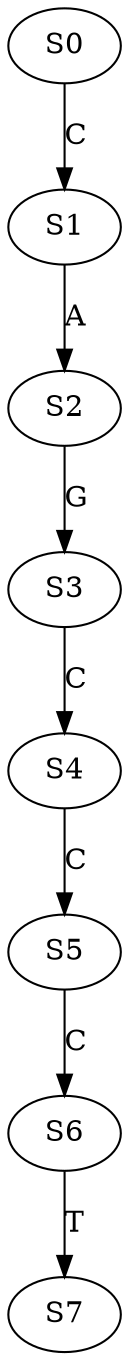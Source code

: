strict digraph  {
	S0 -> S1 [ label = C ];
	S1 -> S2 [ label = A ];
	S2 -> S3 [ label = G ];
	S3 -> S4 [ label = C ];
	S4 -> S5 [ label = C ];
	S5 -> S6 [ label = C ];
	S6 -> S7 [ label = T ];
}
